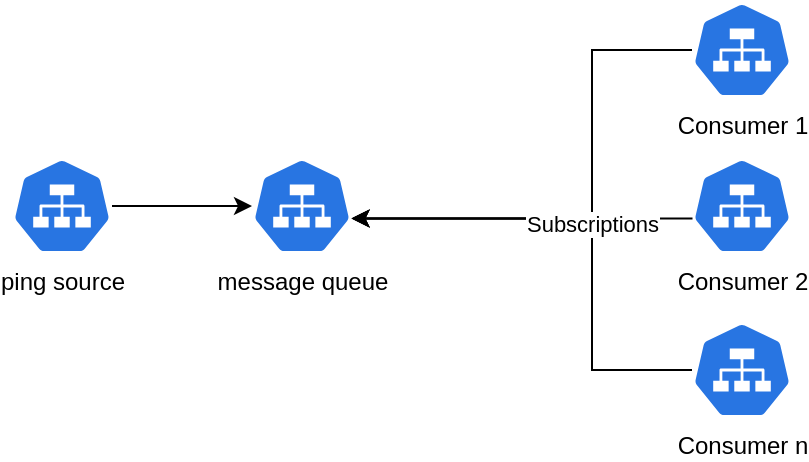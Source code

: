 <mxfile version="26.2.14">
  <diagram name="Seite-1" id="ocTeIuTnvW_6KslvTE-6">
    <mxGraphModel dx="729" dy="576" grid="1" gridSize="10" guides="1" tooltips="1" connect="1" arrows="1" fold="1" page="1" pageScale="1" pageWidth="1169" pageHeight="827" math="0" shadow="0">
      <root>
        <mxCell id="0" />
        <mxCell id="1" parent="0" />
        <mxCell id="jLLpcV-1UeG--1ve8R8W-3" value="" style="edgeStyle=orthogonalEdgeStyle;rounded=0;orthogonalLoop=1;jettySize=auto;html=1;" edge="1" parent="1" source="jLLpcV-1UeG--1ve8R8W-1" target="jLLpcV-1UeG--1ve8R8W-2">
          <mxGeometry relative="1" as="geometry" />
        </mxCell>
        <mxCell id="jLLpcV-1UeG--1ve8R8W-1" value="ping source" style="aspect=fixed;sketch=0;html=1;dashed=0;whitespace=wrap;verticalLabelPosition=bottom;verticalAlign=top;fillColor=#2875E2;strokeColor=#ffffff;points=[[0.005,0.63,0],[0.1,0.2,0],[0.9,0.2,0],[0.5,0,0],[0.995,0.63,0],[0.72,0.99,0],[0.5,1,0],[0.28,0.99,0]];shape=mxgraph.kubernetes.icon2;prIcon=svc" vertex="1" parent="1">
          <mxGeometry x="80" y="128" width="50" height="48" as="geometry" />
        </mxCell>
        <mxCell id="jLLpcV-1UeG--1ve8R8W-2" value="message queue" style="aspect=fixed;sketch=0;html=1;dashed=0;whitespace=wrap;verticalLabelPosition=bottom;verticalAlign=top;fillColor=#2875E2;strokeColor=#ffffff;points=[[0.005,0.63,0],[0.1,0.2,0],[0.9,0.2,0],[0.5,0,0],[0.995,0.63,0],[0.72,0.99,0],[0.5,1,0],[0.28,0.99,0]];shape=mxgraph.kubernetes.icon2;prIcon=svc" vertex="1" parent="1">
          <mxGeometry x="200" y="128" width="50" height="48" as="geometry" />
        </mxCell>
        <mxCell id="jLLpcV-1UeG--1ve8R8W-4" value="Consumer 1" style="aspect=fixed;sketch=0;html=1;dashed=0;whitespace=wrap;verticalLabelPosition=bottom;verticalAlign=top;fillColor=#2875E2;strokeColor=#ffffff;points=[[0.005,0.63,0],[0.1,0.2,0],[0.9,0.2,0],[0.5,0,0],[0.995,0.63,0],[0.72,0.99,0],[0.5,1,0],[0.28,0.99,0]];shape=mxgraph.kubernetes.icon2;prIcon=svc" vertex="1" parent="1">
          <mxGeometry x="420" y="50" width="50" height="48" as="geometry" />
        </mxCell>
        <mxCell id="jLLpcV-1UeG--1ve8R8W-5" value="Consumer 2" style="aspect=fixed;sketch=0;html=1;dashed=0;whitespace=wrap;verticalLabelPosition=bottom;verticalAlign=top;fillColor=#2875E2;strokeColor=#ffffff;points=[[0.005,0.63,0],[0.1,0.2,0],[0.9,0.2,0],[0.5,0,0],[0.995,0.63,0],[0.72,0.99,0],[0.5,1,0],[0.28,0.99,0]];shape=mxgraph.kubernetes.icon2;prIcon=svc" vertex="1" parent="1">
          <mxGeometry x="420" y="128" width="50" height="48" as="geometry" />
        </mxCell>
        <mxCell id="jLLpcV-1UeG--1ve8R8W-6" value="Consumer n" style="aspect=fixed;sketch=0;html=1;dashed=0;whitespace=wrap;verticalLabelPosition=bottom;verticalAlign=top;fillColor=#2875E2;strokeColor=#ffffff;points=[[0.005,0.63,0],[0.1,0.2,0],[0.9,0.2,0],[0.5,0,0],[0.995,0.63,0],[0.72,0.99,0],[0.5,1,0],[0.28,0.99,0]];shape=mxgraph.kubernetes.icon2;prIcon=svc" vertex="1" parent="1">
          <mxGeometry x="420" y="210" width="50" height="48" as="geometry" />
        </mxCell>
        <mxCell id="jLLpcV-1UeG--1ve8R8W-8" style="edgeStyle=orthogonalEdgeStyle;rounded=0;orthogonalLoop=1;jettySize=auto;html=1;entryX=0.995;entryY=0.63;entryDx=0;entryDy=0;entryPerimeter=0;" edge="1" parent="1" source="jLLpcV-1UeG--1ve8R8W-4" target="jLLpcV-1UeG--1ve8R8W-2">
          <mxGeometry relative="1" as="geometry">
            <Array as="points">
              <mxPoint x="370" y="74" />
              <mxPoint x="370" y="158" />
            </Array>
          </mxGeometry>
        </mxCell>
        <mxCell id="jLLpcV-1UeG--1ve8R8W-10" style="edgeStyle=orthogonalEdgeStyle;rounded=0;orthogonalLoop=1;jettySize=auto;html=1;exitX=0.005;exitY=0.63;exitDx=0;exitDy=0;exitPerimeter=0;entryX=0.995;entryY=0.63;entryDx=0;entryDy=0;entryPerimeter=0;" edge="1" parent="1" source="jLLpcV-1UeG--1ve8R8W-5" target="jLLpcV-1UeG--1ve8R8W-2">
          <mxGeometry relative="1" as="geometry" />
        </mxCell>
        <mxCell id="jLLpcV-1UeG--1ve8R8W-11" value="Subscriptions" style="edgeStyle=orthogonalEdgeStyle;rounded=0;orthogonalLoop=1;jettySize=auto;html=1;entryX=0.995;entryY=0.63;entryDx=0;entryDy=0;entryPerimeter=0;" edge="1" parent="1" source="jLLpcV-1UeG--1ve8R8W-6" target="jLLpcV-1UeG--1ve8R8W-2">
          <mxGeometry relative="1" as="geometry">
            <Array as="points">
              <mxPoint x="370" y="234" />
              <mxPoint x="370" y="158" />
            </Array>
          </mxGeometry>
        </mxCell>
      </root>
    </mxGraphModel>
  </diagram>
</mxfile>
